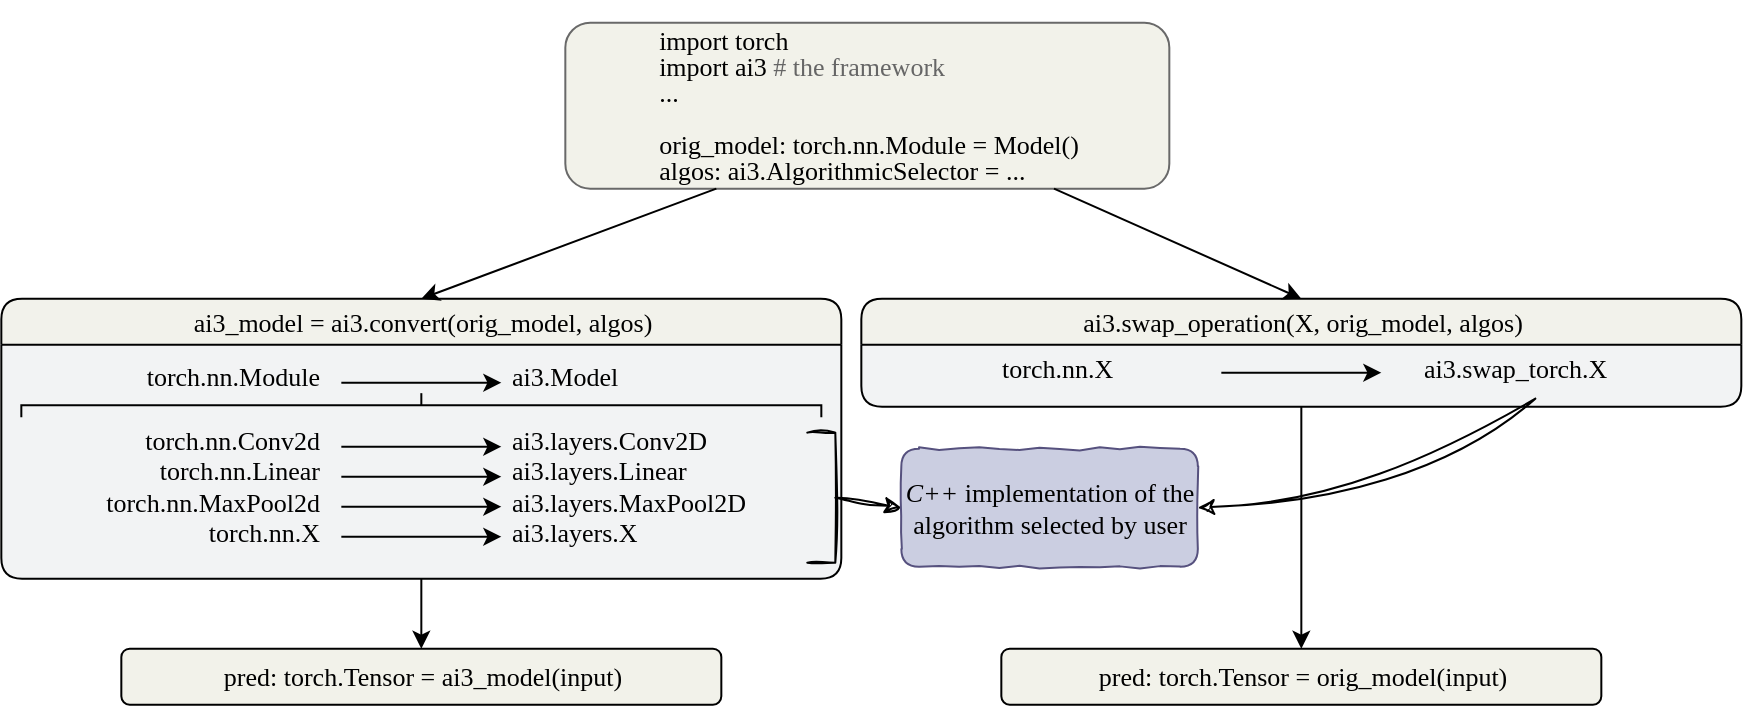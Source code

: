 <mxfile version="24.7.17">
  <diagram name="Page-1" id="qCadsNzABqGTmcjrxvg6">
    <mxGraphModel dx="572" dy="-916" grid="0" gridSize="10" guides="1" tooltips="1" connect="1" arrows="1" fold="1" page="0" pageScale="1" pageWidth="850" pageHeight="1100" background="none" math="0" shadow="0">
      <root>
        <mxCell id="0" />
        <mxCell id="1" parent="0" />
        <mxCell id="CrKRcG8iRqfCQJ3Y7D6_-1" value="" style="endArrow=classic;html=1;rounded=0;labelBackgroundColor=none;strokeColor=#000000;fontColor=#000000;fontSize=13;fontStyle=0;comic=0;entryX=0.5;entryY=0;entryDx=0;entryDy=0;exitX=0.5;exitY=1;exitDx=0;exitDy=0;fontFamily=Lucida Console;labelBorderColor=none;textShadow=0;" edge="1" parent="1" source="CrKRcG8iRqfCQJ3Y7D6_-2" target="CrKRcG8iRqfCQJ3Y7D6_-21">
          <mxGeometry width="50" height="50" relative="1" as="geometry">
            <mxPoint x="1286.667" y="2256.333" as="sourcePoint" />
            <mxPoint x="1287.667" y="2287.333" as="targetPoint" />
          </mxGeometry>
        </mxCell>
        <mxCell id="CrKRcG8iRqfCQJ3Y7D6_-2" value="ai3.swap_operation(X, &lt;font&gt;&lt;span style=&quot;font-size: 13px;&quot;&gt;orig_model&lt;/span&gt;&lt;/font&gt;, algos)" style="swimlane;html=1;labelBackgroundColor=none;fillColor=#f2f2eb;strokeColor=#000000;fontSize=13;swimlaneFillColor=#f2f3f4;rounded=1;fontStyle=0;comic=0;portConstraintRotation=0;dropTarget=1;collapsible=0;fontFamily=Lucida Console;fontColor=#000000;labelBorderColor=none;textShadow=0;" vertex="1" parent="1">
          <mxGeometry x="904.667" y="1997.333" width="440" height="54" as="geometry" />
        </mxCell>
        <mxCell id="CrKRcG8iRqfCQJ3Y7D6_-3" value="ai3.swap_torch.X" style="edgeLabel;resizable=0;html=1;;align=left;verticalAlign=bottom;labelBackgroundColor=none;fontColor=#000000;fontSize=13;fontStyle=0;comic=0;fontFamily=Lucida Console;labelBorderColor=none;textShadow=0;" connectable="0" vertex="1" parent="CrKRcG8iRqfCQJ3Y7D6_-2">
          <mxGeometry x="279" y="45" as="geometry">
            <mxPoint as="offset" />
          </mxGeometry>
        </mxCell>
        <mxCell id="CrKRcG8iRqfCQJ3Y7D6_-4" value="torch.nn.X" style="edgeLabel;resizable=0;html=1;;align=left;verticalAlign=bottom;labelBackgroundColor=none;fontColor=#000000;fontSize=13;fontStyle=0;comic=0;fontFamily=Lucida Console;labelBorderColor=none;textShadow=0;" connectable="0" vertex="1" parent="CrKRcG8iRqfCQJ3Y7D6_-2">
          <mxGeometry x="68" y="45" as="geometry" />
        </mxCell>
        <mxCell id="CrKRcG8iRqfCQJ3Y7D6_-5" value="" style="endArrow=classic;html=1;rounded=0;strokeColor=#000000;fontColor=#000000;fillColor=#FAE5C7;comic=0;fontStyle=0;fontFamily=Lucida Console;labelBackgroundColor=none;labelBorderColor=none;textShadow=0;" edge="1" parent="CrKRcG8iRqfCQJ3Y7D6_-2">
          <mxGeometry width="50" height="50" relative="1" as="geometry">
            <mxPoint x="180" y="37" as="sourcePoint" />
            <mxPoint x="260" y="37" as="targetPoint" />
          </mxGeometry>
        </mxCell>
        <mxCell id="CrKRcG8iRqfCQJ3Y7D6_-6" value="ai3_model = ai3.convert(&lt;font&gt;&lt;span style=&quot;font-size: 13px;&quot;&gt;orig_model&lt;/span&gt;&lt;/font&gt;, algos)" style="swimlane;html=1;labelBackgroundColor=none;fillColor=#f2f2eb;strokeColor=#000000;fontSize=13;rounded=1;fontFamily=Lucida Console;gradientColor=none;swimlaneFillColor=#f2f3f4;fontStyle=0;comic=0;collapsible=0;fontColor=#000000;labelBorderColor=none;textShadow=0;" vertex="1" parent="1">
          <mxGeometry x="474.667" y="1997.333" width="420" height="140" as="geometry">
            <mxRectangle x="397" y="157" width="361" height="26" as="alternateBounds" />
          </mxGeometry>
        </mxCell>
        <mxCell id="CrKRcG8iRqfCQJ3Y7D6_-7" value="&lt;div&gt;ai3.Model&lt;/div&gt;&lt;div&gt;&lt;br&gt;&lt;/div&gt;&lt;div&gt;ai3.layers.Conv2D&lt;br&gt;ai3.layers.Linear&lt;br&gt;ai3.layers.MaxPool2D&lt;br&gt;ai3.layers.X&lt;/div&gt;" style="edgeLabel;resizable=0;html=1;;align=left;verticalAlign=bottom;labelBackgroundColor=none;fontColor=#000000;fontSize=13;fontStyle=0;comic=0;fontFamily=Lucida Console;labelBorderColor=none;textShadow=0;" connectable="0" vertex="1" parent="CrKRcG8iRqfCQJ3Y7D6_-6">
          <mxGeometry x="253" y="127" as="geometry" />
        </mxCell>
        <mxCell id="CrKRcG8iRqfCQJ3Y7D6_-8" value="" style="strokeWidth=1;html=1;shape=mxgraph.flowchart.annotation_2;align=left;labelPosition=right;pointerEvents=1;strokeColor=#000000;fontColor=#000000;fillColor=#FAE5C7;rotation=90;fontSize=10;fontStyle=0;comic=0;fontFamily=Lucida Console;labelBackgroundColor=none;labelBorderColor=none;textShadow=0;" vertex="1" parent="CrKRcG8iRqfCQJ3Y7D6_-6">
          <mxGeometry x="204" y="-146.75" width="12" height="400" as="geometry" />
        </mxCell>
        <mxCell id="CrKRcG8iRqfCQJ3Y7D6_-9" value="" style="endArrow=classic;html=1;rounded=0;strokeColor=#000000;fontColor=#000000;fillColor=#FAE5C7;comic=0;fontStyle=0;fontFamily=Lucida Console;labelBackgroundColor=none;labelBorderColor=none;textShadow=0;" edge="1" parent="CrKRcG8iRqfCQJ3Y7D6_-6">
          <mxGeometry width="50" height="50" relative="1" as="geometry">
            <mxPoint x="170" y="42" as="sourcePoint" />
            <mxPoint x="250" y="42" as="targetPoint" />
          </mxGeometry>
        </mxCell>
        <mxCell id="CrKRcG8iRqfCQJ3Y7D6_-10" value="&lt;div&gt;torch.nn.Module&lt;/div&gt;&lt;div&gt;&lt;br&gt;&lt;/div&gt;&lt;div&gt;torch.nn.Conv2d&lt;/div&gt;torch.nn.Linear&lt;br&gt;torch.nn.MaxPool2d&lt;br&gt;torch.nn.X" style="edgeLabel;resizable=0;html=1;;align=right;verticalAlign=bottom;labelBackgroundColor=none;fontColor=#000000;fontSize=13;fontStyle=0;comic=0;fontFamily=Lucida Console;labelBorderColor=none;textShadow=0;" connectable="0" vertex="1" parent="CrKRcG8iRqfCQJ3Y7D6_-6">
          <mxGeometry x="160" y="127" as="geometry" />
        </mxCell>
        <mxCell id="CrKRcG8iRqfCQJ3Y7D6_-11" value="" style="strokeWidth=1;html=1;shape=mxgraph.flowchart.annotation_1;align=left;pointerEvents=1;strokeColor=#000000;fontColor=#000000;fillColor=#FAE5C7;enumerate=0;comic=0;direction=west;sketch=1;curveFitting=1;jiggle=2;sketchStyle=rough;fontStyle=0;fontFamily=Lucida Console;labelBackgroundColor=none;labelBorderColor=none;textShadow=0;" vertex="1" parent="CrKRcG8iRqfCQJ3Y7D6_-6">
          <mxGeometry x="403" y="67" width="14" height="65" as="geometry" />
        </mxCell>
        <mxCell id="CrKRcG8iRqfCQJ3Y7D6_-12" value="" style="endArrow=classic;html=1;rounded=0;strokeColor=#000000;fontColor=#000000;fillColor=#FAE5C7;comic=0;fontStyle=0;fontFamily=Lucida Console;labelBackgroundColor=none;labelBorderColor=none;textShadow=0;" edge="1" parent="CrKRcG8iRqfCQJ3Y7D6_-6">
          <mxGeometry width="50" height="50" relative="1" as="geometry">
            <mxPoint x="170" y="74" as="sourcePoint" />
            <mxPoint x="250" y="74" as="targetPoint" />
          </mxGeometry>
        </mxCell>
        <mxCell id="CrKRcG8iRqfCQJ3Y7D6_-13" value="" style="endArrow=classic;html=1;rounded=0;strokeColor=#000000;fontColor=#000000;fillColor=#FAE5C7;comic=0;fontStyle=0;fontFamily=Lucida Console;labelBackgroundColor=none;labelBorderColor=none;textShadow=0;" edge="1" parent="CrKRcG8iRqfCQJ3Y7D6_-6">
          <mxGeometry width="50" height="50" relative="1" as="geometry">
            <mxPoint x="170" y="89" as="sourcePoint" />
            <mxPoint x="250" y="89" as="targetPoint" />
          </mxGeometry>
        </mxCell>
        <mxCell id="CrKRcG8iRqfCQJ3Y7D6_-14" value="" style="endArrow=classic;html=1;rounded=0;strokeColor=#000000;fontColor=#000000;fillColor=#FAE5C7;comic=0;fontStyle=0;fontFamily=Lucida Console;labelBackgroundColor=none;labelBorderColor=none;textShadow=0;" edge="1" parent="CrKRcG8iRqfCQJ3Y7D6_-6">
          <mxGeometry width="50" height="50" relative="1" as="geometry">
            <mxPoint x="170" y="104" as="sourcePoint" />
            <mxPoint x="250" y="104" as="targetPoint" />
          </mxGeometry>
        </mxCell>
        <mxCell id="CrKRcG8iRqfCQJ3Y7D6_-15" value="" style="endArrow=classic;html=1;rounded=0;strokeColor=#000000;fontColor=#000000;fillColor=#FAE5C7;comic=0;fontStyle=0;fontFamily=Lucida Console;labelBackgroundColor=none;labelBorderColor=none;textShadow=0;" edge="1" parent="CrKRcG8iRqfCQJ3Y7D6_-6">
          <mxGeometry width="50" height="50" relative="1" as="geometry">
            <mxPoint x="170" y="119" as="sourcePoint" />
            <mxPoint x="250" y="119" as="targetPoint" />
          </mxGeometry>
        </mxCell>
        <mxCell id="CrKRcG8iRqfCQJ3Y7D6_-16" value="&lt;p style=&quot;line-height: 110%; font-size: 13px;&quot;&gt;&lt;/p&gt;&lt;div style=&quot;font-size: 13px; line-height: 100%;&quot; align=&quot;left&quot;&gt;&lt;font&gt;&lt;span style=&quot;font-size: 13px;&quot;&gt;import torch&lt;br style=&quot;font-size: 13px;&quot;&gt;&lt;/span&gt;&lt;/font&gt;&lt;/div&gt;&lt;div style=&quot;font-size: 13px; line-height: 100%;&quot; align=&quot;left&quot;&gt;&lt;div style=&quot;font-size: 13px; line-height: 100%;&quot; align=&quot;left&quot;&gt;&lt;font&gt;&lt;span style=&quot;font-size: 13px;&quot;&gt;import ai3 &lt;font color=&quot;#666666&quot; style=&quot;font-size: 13px;&quot;&gt;# the framework&lt;/font&gt;&lt;/span&gt;&lt;/font&gt;&lt;/div&gt;&lt;/div&gt;&lt;div style=&quot;font-size: 13px; line-height: 100%;&quot; align=&quot;left&quot;&gt;&lt;font&gt;&lt;span style=&quot;font-size: 13px;&quot;&gt;...&lt;br&gt;&lt;/span&gt;&lt;/font&gt;&lt;/div&gt;&lt;div style=&quot;font-size: 13px; line-height: 100%;&quot; align=&quot;left&quot;&gt;&lt;font&gt;&lt;span style=&quot;font-size: 13px;&quot;&gt;&lt;br style=&quot;font-size: 13px;&quot;&gt;&lt;/span&gt;&lt;/font&gt;&lt;/div&gt;&lt;div style=&quot;font-size: 13px; line-height: 100%;&quot; align=&quot;left&quot;&gt;&lt;font&gt;&lt;span style=&quot;font-size: 13px;&quot;&gt;orig_model: torch.nn.Module = Model()&lt;br&gt;&lt;/span&gt;&lt;/font&gt;&lt;/div&gt;&lt;div style=&quot;font-size: 13px; line-height: 100%;&quot; align=&quot;left&quot;&gt;&lt;font&gt;&lt;span style=&quot;font-size: 13px;&quot;&gt;algos: ai3.AlgorithmicSelector = ...&lt;br style=&quot;font-size: 13px;&quot;&gt;&lt;/span&gt;&lt;/font&gt;&lt;/div&gt;" style="rounded=1;html=1;labelBackgroundColor=none;fillColor=#F2F2EA;strokeColor=#696969;fontColor=#000000;fontSize=13;gradientColor=none;fontStyle=0;comic=0;movable=1;treeFolding=0;treeMoving=0;fontFamily=Lucida Console;labelBorderColor=none;textShadow=0;verticalAlign=bottom;" vertex="1" parent="1">
          <mxGeometry x="756.667" y="1859.333" width="302" height="83" as="geometry" />
        </mxCell>
        <mxCell id="CrKRcG8iRqfCQJ3Y7D6_-17" value="&lt;span style=&quot;font-size: 13px;&quot;&gt;pred: torch.Tensor = ai3_model(input)&lt;br style=&quot;font-size: 13px;&quot;&gt;&lt;/span&gt;" style="rounded=1;html=1;labelBackgroundColor=none;fillColor=#F2F2EA;strokeColor=#000000;fontColor=#000000;fontSize=13;glass=0;fontStyle=0;fontFamily=Lucida Console;comic=0;labelBorderColor=none;textShadow=0;" vertex="1" parent="1">
          <mxGeometry x="534.667" y="2172.333" width="300" height="28" as="geometry" />
        </mxCell>
        <mxCell id="CrKRcG8iRqfCQJ3Y7D6_-18" value="" style="endArrow=classic;html=1;rounded=0;entryX=0.5;entryY=0;entryDx=0;entryDy=0;exitX=0.5;exitY=1;exitDx=0;exitDy=0;labelBackgroundColor=none;strokeColor=#000000;fontColor=#000000;fontSize=13;fontStyle=0;comic=0;fontFamily=Lucida Console;labelBorderColor=none;textShadow=0;" edge="1" parent="1" source="CrKRcG8iRqfCQJ3Y7D6_-6" target="CrKRcG8iRqfCQJ3Y7D6_-17">
          <mxGeometry width="50" height="50" relative="1" as="geometry">
            <mxPoint x="594.657" y="2189.333" as="sourcePoint" />
            <mxPoint x="593.657" y="2324.333" as="targetPoint" />
          </mxGeometry>
        </mxCell>
        <mxCell id="CrKRcG8iRqfCQJ3Y7D6_-19" value="" style="endArrow=classic;html=1;rounded=1;strokeColor=#000000;fontColor=#000000;fillColor=#FAE5C7;exitX=0;exitY=0.5;exitDx=0;exitDy=0;entryX=0;entryY=0.5;entryDx=0;entryDy=0;strokeWidth=1;sketch=1;curveFitting=1;jiggle=2;curved=0;exitPerimeter=0;comic=0;fontStyle=0;fontFamily=Lucida Console;labelBackgroundColor=none;labelBorderColor=none;textShadow=0;" edge="1" parent="1" source="CrKRcG8iRqfCQJ3Y7D6_-11" target="CrKRcG8iRqfCQJ3Y7D6_-22">
          <mxGeometry width="50" height="50" relative="1" as="geometry">
            <mxPoint x="1389.667" y="2366.333" as="sourcePoint" />
            <mxPoint x="1439.667" y="2316.333" as="targetPoint" />
          </mxGeometry>
        </mxCell>
        <mxCell id="CrKRcG8iRqfCQJ3Y7D6_-20" value="" style="endArrow=classic;html=1;rounded=0;strokeColor=#000000;fontColor=#000000;fillColor=#FAE5C7;entryX=1;entryY=0.5;entryDx=0;entryDy=0;strokeWidth=1;sketch=1;curveFitting=1;jiggle=2;curved=1;comic=0;fontStyle=0;fontFamily=Lucida Console;labelBackgroundColor=none;labelBorderColor=none;textShadow=0;" edge="1" parent="1" target="CrKRcG8iRqfCQJ3Y7D6_-22">
          <mxGeometry width="50" height="50" relative="1" as="geometry">
            <mxPoint x="1241.667" y="2047.333" as="sourcePoint" />
            <mxPoint x="1538.667" y="2251.333" as="targetPoint" />
            <Array as="points">
              <mxPoint x="1171.667" y="2097.333" />
            </Array>
          </mxGeometry>
        </mxCell>
        <mxCell id="CrKRcG8iRqfCQJ3Y7D6_-21" value="pred: torch.Tensor = orig_model(input)" style="rounded=1;html=1;labelBackgroundColor=none;fillColor=#F2F2EA;strokeColor=#000000;fontColor=#000000;fontSize=13;glass=0;fontStyle=0;fontFamily=Lucida Console;comic=0;labelBorderColor=none;textShadow=0;" vertex="1" parent="1">
          <mxGeometry x="974.667" y="2172.333" width="300" height="28" as="geometry" />
        </mxCell>
        <mxCell id="CrKRcG8iRqfCQJ3Y7D6_-22" value="&lt;font&gt;&lt;i&gt;C++&lt;/i&gt; implementation of the algorithm selected by user&lt;/font&gt;" style="rounded=1;html=1;fillColor=#cbcee1;strokeColor=#56517e;fontSize=13;shadow=0;fontStyle=0;comic=0;sketch=1;curveFitting=1;jiggle=2;fontFamily=Comic Sans MS;fontColor=#000000;labelBackgroundColor=none;labelBorderColor=none;textShadow=0;whiteSpace=wrap;sketchStyle=comic;" vertex="1" parent="1">
          <mxGeometry x="924.667" y="2072.333" width="148.25" height="59" as="geometry" />
        </mxCell>
        <mxCell id="CrKRcG8iRqfCQJ3Y7D6_-23" value="" style="endArrow=classic;html=1;rounded=0;strokeColor=#000000;fontColor=#000000;fillColor=#FAE5C7;labelBackgroundColor=none;labelBorderColor=none;textShadow=0;entryX=0.5;entryY=0;entryDx=0;entryDy=0;" edge="1" parent="1" source="CrKRcG8iRqfCQJ3Y7D6_-16" target="CrKRcG8iRqfCQJ3Y7D6_-2">
          <mxGeometry width="50" height="50" relative="1" as="geometry">
            <mxPoint x="1142.667" y="2251.333" as="sourcePoint" />
            <mxPoint x="1111.667" y="1964.333" as="targetPoint" />
          </mxGeometry>
        </mxCell>
        <mxCell id="CrKRcG8iRqfCQJ3Y7D6_-24" value="" style="endArrow=classic;html=1;rounded=0;strokeColor=#000000;fontColor=#000000;fillColor=#FAE5C7;exitX=0.25;exitY=1;exitDx=0;exitDy=0;labelBackgroundColor=none;labelBorderColor=none;textShadow=0;entryX=0.5;entryY=0;entryDx=0;entryDy=0;" edge="1" parent="1" source="CrKRcG8iRqfCQJ3Y7D6_-16" target="CrKRcG8iRqfCQJ3Y7D6_-6">
          <mxGeometry width="50" height="50" relative="1" as="geometry">
            <mxPoint x="922.667" y="2078.333" as="sourcePoint" />
            <mxPoint x="670.667" y="1946.333" as="targetPoint" />
          </mxGeometry>
        </mxCell>
        <mxCell id="CrKRcG8iRqfCQJ3Y7D6_-25" style="edgeStyle=orthogonalEdgeStyle;rounded=0;orthogonalLoop=1;jettySize=auto;html=1;exitX=0.5;exitY=1;exitDx=0;exitDy=0;strokeColor=#A8201A;fontColor=#000000;fillColor=#FAE5C7;labelBackgroundColor=none;labelBorderColor=none;textShadow=0;" edge="1" parent="1" source="CrKRcG8iRqfCQJ3Y7D6_-17" target="CrKRcG8iRqfCQJ3Y7D6_-17">
          <mxGeometry relative="1" as="geometry" />
        </mxCell>
      </root>
    </mxGraphModel>
  </diagram>
</mxfile>
